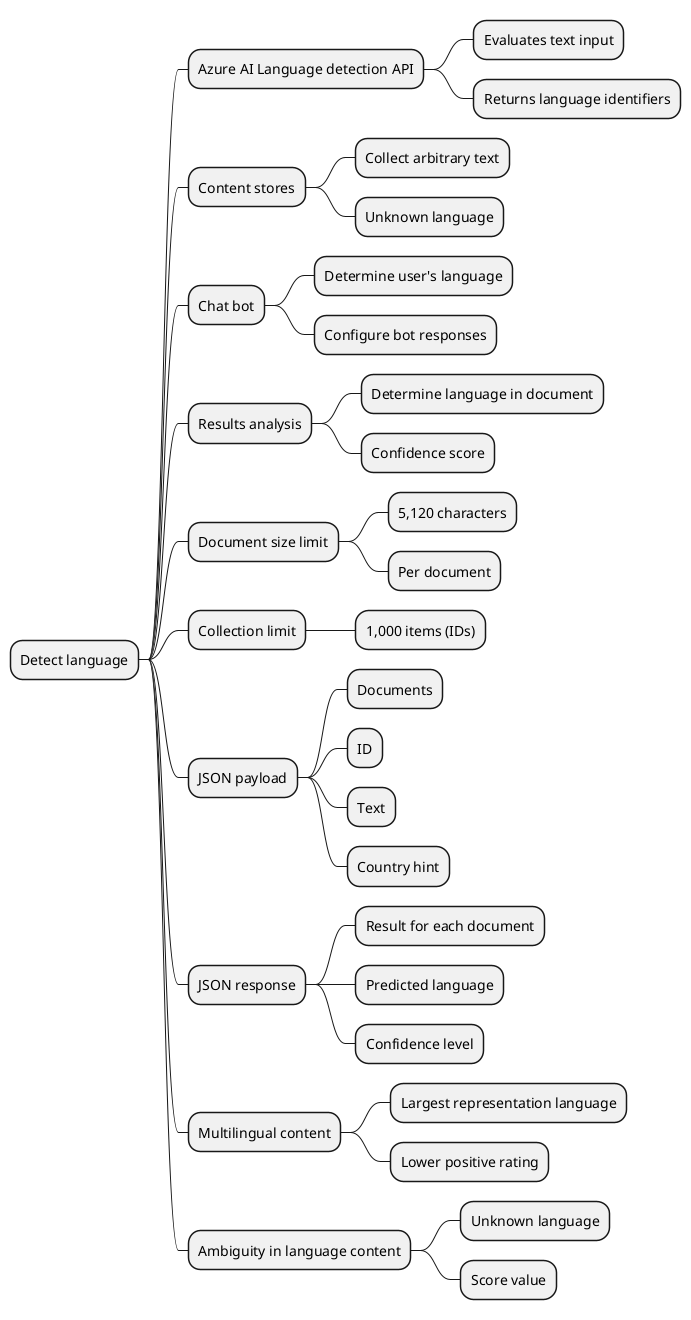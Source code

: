 @startmindmap
* Detect language
** Azure AI Language detection API
*** Evaluates text input
*** Returns language identifiers
** Content stores
*** Collect arbitrary text
*** Unknown language
** Chat bot
*** Determine user's language
*** Configure bot responses
** Results analysis
*** Determine language in document
*** Confidence score
** Document size limit
*** 5,120 characters
*** Per document
** Collection limit
*** 1,000 items (IDs)
** JSON payload
*** Documents
*** ID
*** Text
*** Country hint
** JSON response
*** Result for each document
*** Predicted language
*** Confidence level
** Multilingual content
*** Largest representation language
*** Lower positive rating
** Ambiguity in language content
*** Unknown language
*** Score value
@endmindmap